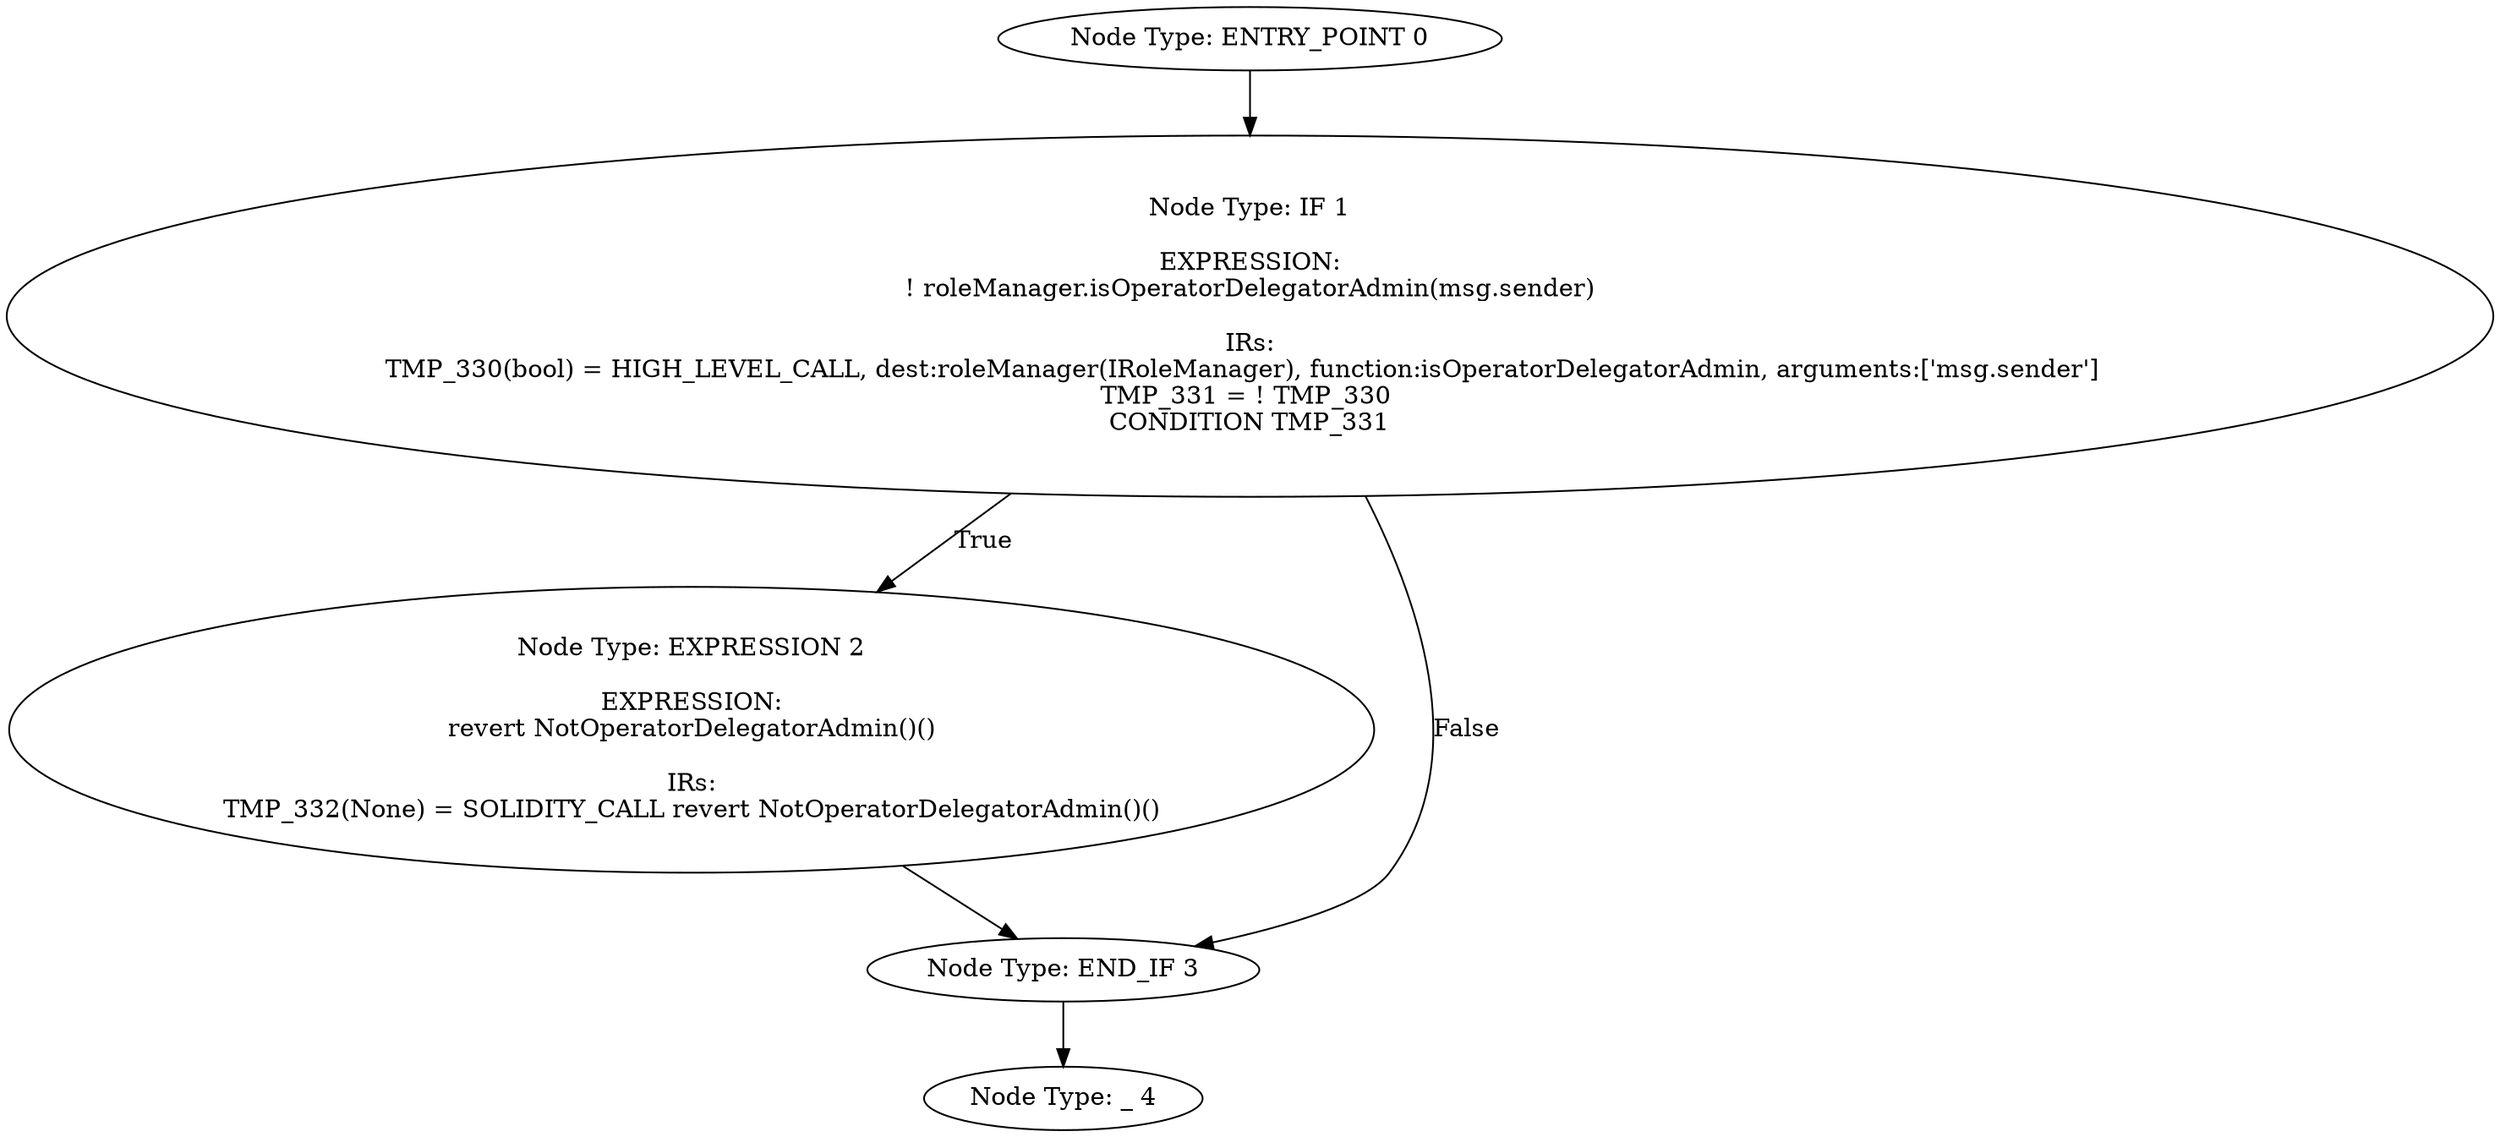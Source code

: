 digraph{
0[label="Node Type: ENTRY_POINT 0
"];
0->1;
1[label="Node Type: IF 1

EXPRESSION:
! roleManager.isOperatorDelegatorAdmin(msg.sender)

IRs:
TMP_330(bool) = HIGH_LEVEL_CALL, dest:roleManager(IRoleManager), function:isOperatorDelegatorAdmin, arguments:['msg.sender']  
TMP_331 = ! TMP_330 
CONDITION TMP_331"];
1->2[label="True"];
1->3[label="False"];
2[label="Node Type: EXPRESSION 2

EXPRESSION:
revert NotOperatorDelegatorAdmin()()

IRs:
TMP_332(None) = SOLIDITY_CALL revert NotOperatorDelegatorAdmin()()"];
2->3;
3[label="Node Type: END_IF 3
"];
3->4;
4[label="Node Type: _ 4
"];
}
